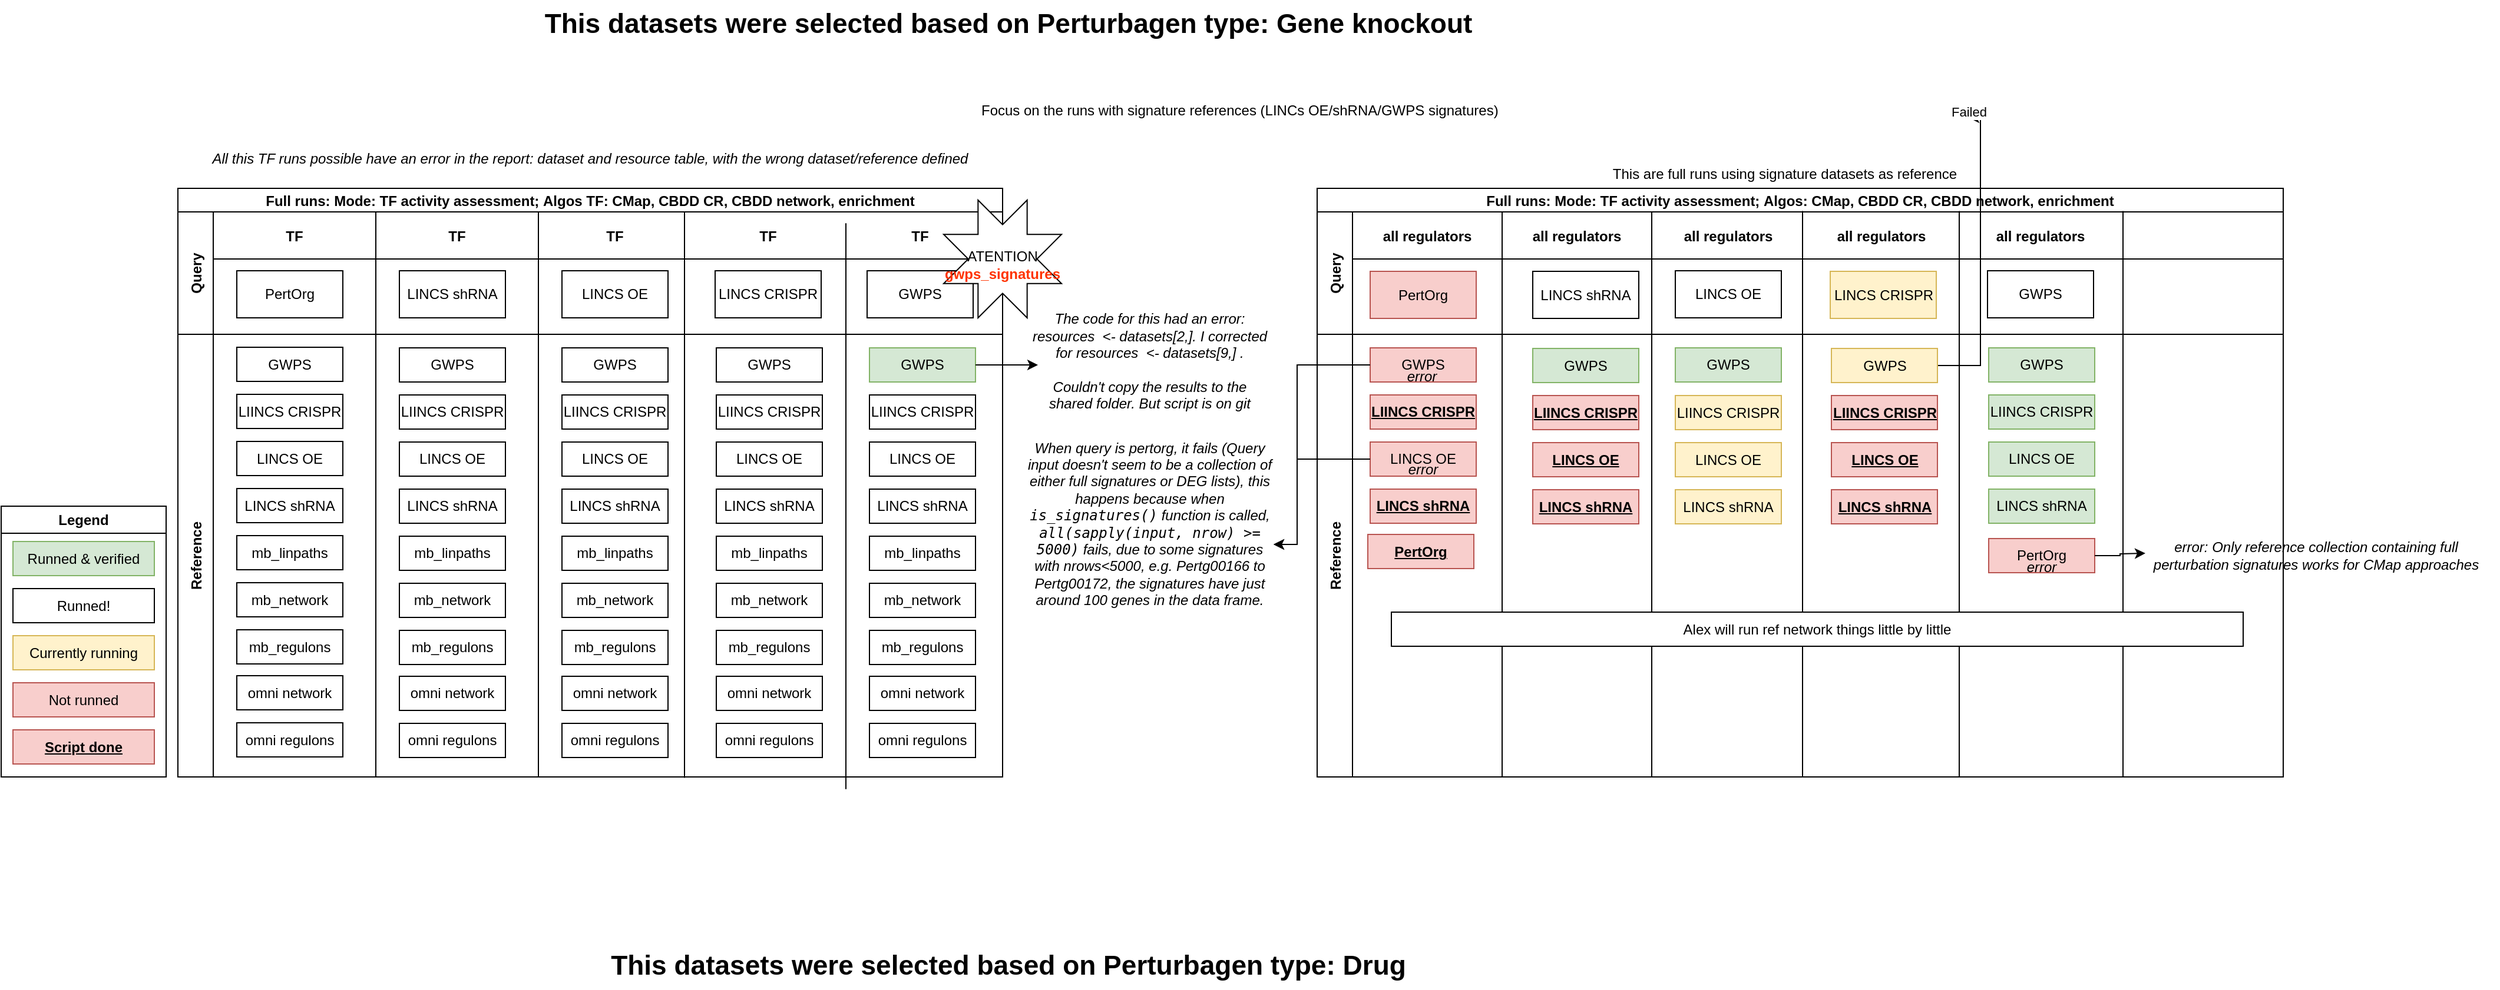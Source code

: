 <mxfile version="25.0.3">
  <diagram id="kgpKYQtTHZ0yAKxKKP6v" name="Page-1">
    <mxGraphModel dx="1615" dy="906" grid="1" gridSize="10" guides="1" tooltips="1" connect="1" arrows="1" fold="1" page="1" pageScale="1" pageWidth="850" pageHeight="1100" math="0" shadow="0">
      <root>
        <mxCell id="0" />
        <mxCell id="1" parent="0" />
        <mxCell id="3nuBFxr9cyL0pnOWT2aG-1" value="Full runs: Mode: TF activity assessment; Algos TF: CMap, CBDD CR, CBDD network, enrichment" style="shape=table;childLayout=tableLayout;startSize=20;collapsible=0;recursiveResize=0;expand=0;fillColor=none;fontStyle=1" parent="1" vertex="1">
          <mxGeometry x="180" y="360" width="700" height="500" as="geometry" />
        </mxCell>
        <mxCell id="3nuBFxr9cyL0pnOWT2aG-3" value="Query" style="shape=tableRow;horizontal=0;swimlaneHead=0;swimlaneBody=0;top=0;left=0;bottom=0;right=0;fillColor=none;points=[[0,0.5],[1,0.5]];portConstraint=eastwest;startSize=30;collapsible=0;recursiveResize=0;expand=0;fontStyle=1;" parent="3nuBFxr9cyL0pnOWT2aG-1" vertex="1">
          <mxGeometry y="20" width="700" height="104" as="geometry" />
        </mxCell>
        <mxCell id="3nuBFxr9cyL0pnOWT2aG-4" value="TF" style="swimlane;swimlaneHead=0;swimlaneBody=0;connectable=0;fillColor=none;startSize=40;collapsible=0;recursiveResize=0;expand=0;fontStyle=1;" parent="3nuBFxr9cyL0pnOWT2aG-3" vertex="1">
          <mxGeometry x="30" width="138" height="104" as="geometry">
            <mxRectangle width="138" height="104" as="alternateBounds" />
          </mxGeometry>
        </mxCell>
        <mxCell id="3nuBFxr9cyL0pnOWT2aG-7" value="PertOrg" style="rounded=0;whiteSpace=wrap;html=1;" parent="3nuBFxr9cyL0pnOWT2aG-4" vertex="1">
          <mxGeometry x="20" y="50" width="90" height="40" as="geometry" />
        </mxCell>
        <mxCell id="3nuBFxr9cyL0pnOWT2aG-8" value="TF" style="swimlane;swimlaneHead=0;swimlaneBody=0;connectable=0;fillColor=none;startSize=40;collapsible=0;recursiveResize=0;expand=0;fontStyle=1;" parent="3nuBFxr9cyL0pnOWT2aG-3" vertex="1">
          <mxGeometry x="168" width="138" height="104" as="geometry">
            <mxRectangle width="138" height="104" as="alternateBounds" />
          </mxGeometry>
        </mxCell>
        <mxCell id="GCNe0r2AlvjnZA9oPG5_-9" value="LINCS shRNA" style="rounded=0;whiteSpace=wrap;html=1;" parent="3nuBFxr9cyL0pnOWT2aG-8" vertex="1">
          <mxGeometry x="20" y="50" width="90" height="40" as="geometry" />
        </mxCell>
        <mxCell id="3nuBFxr9cyL0pnOWT2aG-11" value="" style="swimlane;swimlaneHead=0;swimlaneBody=0;connectable=0;fillColor=none;startSize=40;collapsible=0;recursiveResize=0;expand=0;fontStyle=1;" parent="3nuBFxr9cyL0pnOWT2aG-3" vertex="1">
          <mxGeometry x="306" width="394" height="104" as="geometry">
            <mxRectangle width="394" height="104" as="alternateBounds" />
          </mxGeometry>
        </mxCell>
        <mxCell id="GCNe0r2AlvjnZA9oPG5_-19" value="TF" style="swimlane;swimlaneHead=0;swimlaneBody=0;connectable=0;fillColor=none;startSize=40;collapsible=0;recursiveResize=0;expand=0;fontStyle=1;" parent="3nuBFxr9cyL0pnOWT2aG-11" vertex="1">
          <mxGeometry width="130" height="104" as="geometry">
            <mxRectangle width="130" height="104" as="alternateBounds" />
          </mxGeometry>
        </mxCell>
        <mxCell id="GCNe0r2AlvjnZA9oPG5_-20" value="LINCS OE" style="rounded=0;whiteSpace=wrap;html=1;" parent="GCNe0r2AlvjnZA9oPG5_-19" vertex="1">
          <mxGeometry x="20" y="50" width="90" height="40" as="geometry" />
        </mxCell>
        <mxCell id="GCNe0r2AlvjnZA9oPG5_-41" value="TF" style="swimlane;swimlaneHead=0;swimlaneBody=0;connectable=0;fillColor=none;startSize=40;collapsible=0;recursiveResize=0;expand=0;fontStyle=1;" parent="3nuBFxr9cyL0pnOWT2aG-11" vertex="1">
          <mxGeometry x="130" width="130" height="104" as="geometry">
            <mxRectangle width="130" height="104" as="alternateBounds" />
          </mxGeometry>
        </mxCell>
        <mxCell id="GCNe0r2AlvjnZA9oPG5_-42" value="LINCS CRISPR" style="rounded=0;whiteSpace=wrap;html=1;" parent="GCNe0r2AlvjnZA9oPG5_-41" vertex="1">
          <mxGeometry x="20" y="50" width="90" height="40" as="geometry" />
        </mxCell>
        <mxCell id="GCNe0r2AlvjnZA9oPG5_-43" value="TF" style="swimlane;swimlaneHead=0;swimlaneBody=0;connectable=0;fillColor=none;startSize=40;collapsible=0;recursiveResize=0;expand=0;fontStyle=1;" parent="3nuBFxr9cyL0pnOWT2aG-11" vertex="1">
          <mxGeometry x="259" width="130" height="104" as="geometry">
            <mxRectangle width="130" height="104" as="alternateBounds" />
          </mxGeometry>
        </mxCell>
        <mxCell id="GCNe0r2AlvjnZA9oPG5_-44" value="GWPS" style="rounded=0;whiteSpace=wrap;html=1;" parent="GCNe0r2AlvjnZA9oPG5_-43" vertex="1">
          <mxGeometry x="20" y="50" width="90" height="40" as="geometry" />
        </mxCell>
        <mxCell id="GCNe0r2AlvjnZA9oPG5_-267" value="" style="group" parent="GCNe0r2AlvjnZA9oPG5_-43" vertex="1" connectable="0">
          <mxGeometry x="85" y="-10" width="150" height="130" as="geometry" />
        </mxCell>
        <mxCell id="GCNe0r2AlvjnZA9oPG5_-233" value="" style="verticalLabelPosition=bottom;verticalAlign=top;html=1;shape=mxgraph.basic.8_point_star" parent="GCNe0r2AlvjnZA9oPG5_-267" vertex="1">
          <mxGeometry width="100" height="100" as="geometry" />
        </mxCell>
        <mxCell id="GCNe0r2AlvjnZA9oPG5_-236" value="ATENTION&lt;div&gt;&lt;b style=&quot;text-wrap-mode: nowrap;&quot;&gt;&lt;font color=&quot;#ff3300&quot;&gt;gwps_signatures&lt;/font&gt;&lt;/b&gt;&lt;/div&gt;" style="text;html=1;align=center;verticalAlign=middle;whiteSpace=wrap;rounded=0;" parent="GCNe0r2AlvjnZA9oPG5_-267" vertex="1">
          <mxGeometry x="20" y="40" width="60" height="30" as="geometry" />
        </mxCell>
        <mxCell id="3nuBFxr9cyL0pnOWT2aG-15" value="Reference" style="shape=tableRow;horizontal=0;swimlaneHead=0;swimlaneBody=0;top=0;left=0;bottom=0;right=0;fillColor=none;points=[[0,0.5],[1,0.5]];portConstraint=eastwest;startSize=30;collapsible=0;recursiveResize=0;expand=0;fontStyle=1;" parent="3nuBFxr9cyL0pnOWT2aG-1" vertex="1">
          <mxGeometry y="124" width="700" height="376" as="geometry" />
        </mxCell>
        <mxCell id="3nuBFxr9cyL0pnOWT2aG-16" value="" style="swimlane;swimlaneHead=0;swimlaneBody=0;connectable=0;fillColor=none;startSize=0;collapsible=0;recursiveResize=0;expand=0;fontStyle=1;" parent="3nuBFxr9cyL0pnOWT2aG-15" vertex="1">
          <mxGeometry x="30" width="138" height="376" as="geometry">
            <mxRectangle width="138" height="376" as="alternateBounds" />
          </mxGeometry>
        </mxCell>
        <mxCell id="3nuBFxr9cyL0pnOWT2aG-17" value="GWPS" style="rounded=0;whiteSpace=wrap;html=1;" parent="3nuBFxr9cyL0pnOWT2aG-16" vertex="1">
          <mxGeometry x="20" y="11" width="90" height="29" as="geometry" />
        </mxCell>
        <mxCell id="GCNe0r2AlvjnZA9oPG5_-1" value="LIINCS CRISPR" style="rounded=0;whiteSpace=wrap;html=1;" parent="3nuBFxr9cyL0pnOWT2aG-16" vertex="1">
          <mxGeometry x="20" y="51" width="90" height="29" as="geometry" />
        </mxCell>
        <mxCell id="GCNe0r2AlvjnZA9oPG5_-2" value="LINCS OE" style="rounded=0;whiteSpace=wrap;html=1;" parent="3nuBFxr9cyL0pnOWT2aG-16" vertex="1">
          <mxGeometry x="20" y="91" width="90" height="29" as="geometry" />
        </mxCell>
        <mxCell id="GCNe0r2AlvjnZA9oPG5_-3" value="LINCS shRNA" style="rounded=0;whiteSpace=wrap;html=1;" parent="3nuBFxr9cyL0pnOWT2aG-16" vertex="1">
          <mxGeometry x="20" y="131" width="90" height="29" as="geometry" />
        </mxCell>
        <mxCell id="GCNe0r2AlvjnZA9oPG5_-4" value="mb_linpaths" style="rounded=0;whiteSpace=wrap;html=1;" parent="3nuBFxr9cyL0pnOWT2aG-16" vertex="1">
          <mxGeometry x="20" y="171" width="90" height="29" as="geometry" />
        </mxCell>
        <mxCell id="GCNe0r2AlvjnZA9oPG5_-5" value="mb_network" style="rounded=0;whiteSpace=wrap;html=1;" parent="3nuBFxr9cyL0pnOWT2aG-16" vertex="1">
          <mxGeometry x="20" y="211" width="90" height="29" as="geometry" />
        </mxCell>
        <mxCell id="GCNe0r2AlvjnZA9oPG5_-6" value="mb_regulons" style="rounded=0;whiteSpace=wrap;html=1;" parent="3nuBFxr9cyL0pnOWT2aG-16" vertex="1">
          <mxGeometry x="20" y="251" width="90" height="29" as="geometry" />
        </mxCell>
        <mxCell id="GCNe0r2AlvjnZA9oPG5_-7" value="omni network" style="rounded=0;whiteSpace=wrap;html=1;" parent="3nuBFxr9cyL0pnOWT2aG-16" vertex="1">
          <mxGeometry x="20" y="290" width="90" height="29" as="geometry" />
        </mxCell>
        <mxCell id="GCNe0r2AlvjnZA9oPG5_-8" value="omni regulons" style="rounded=0;whiteSpace=wrap;html=1;" parent="3nuBFxr9cyL0pnOWT2aG-16" vertex="1">
          <mxGeometry x="20" y="330" width="90" height="29" as="geometry" />
        </mxCell>
        <mxCell id="3nuBFxr9cyL0pnOWT2aG-18" value="" style="swimlane;swimlaneHead=0;swimlaneBody=0;connectable=0;fillColor=none;startSize=0;collapsible=0;recursiveResize=0;expand=0;fontStyle=1;" parent="3nuBFxr9cyL0pnOWT2aG-15" vertex="1">
          <mxGeometry x="168" width="138" height="376" as="geometry">
            <mxRectangle width="138" height="376" as="alternateBounds" />
          </mxGeometry>
        </mxCell>
        <mxCell id="GCNe0r2AlvjnZA9oPG5_-10" value="GWPS" style="rounded=0;whiteSpace=wrap;html=1;" parent="3nuBFxr9cyL0pnOWT2aG-18" vertex="1">
          <mxGeometry x="20" y="11.5" width="90" height="29" as="geometry" />
        </mxCell>
        <mxCell id="GCNe0r2AlvjnZA9oPG5_-11" value="LIINCS CRISPR" style="rounded=0;whiteSpace=wrap;html=1;" parent="3nuBFxr9cyL0pnOWT2aG-18" vertex="1">
          <mxGeometry x="20" y="51.5" width="90" height="29" as="geometry" />
        </mxCell>
        <mxCell id="GCNe0r2AlvjnZA9oPG5_-12" value="LINCS OE" style="rounded=0;whiteSpace=wrap;html=1;" parent="3nuBFxr9cyL0pnOWT2aG-18" vertex="1">
          <mxGeometry x="20" y="91.5" width="90" height="29" as="geometry" />
        </mxCell>
        <mxCell id="GCNe0r2AlvjnZA9oPG5_-13" value="LINCS shRNA" style="rounded=0;whiteSpace=wrap;html=1;" parent="3nuBFxr9cyL0pnOWT2aG-18" vertex="1">
          <mxGeometry x="20" y="131.5" width="90" height="29" as="geometry" />
        </mxCell>
        <mxCell id="GCNe0r2AlvjnZA9oPG5_-14" value="mb_linpaths" style="rounded=0;whiteSpace=wrap;html=1;" parent="3nuBFxr9cyL0pnOWT2aG-18" vertex="1">
          <mxGeometry x="20" y="171.5" width="90" height="29" as="geometry" />
        </mxCell>
        <mxCell id="GCNe0r2AlvjnZA9oPG5_-15" value="mb_network" style="rounded=0;whiteSpace=wrap;html=1;" parent="3nuBFxr9cyL0pnOWT2aG-18" vertex="1">
          <mxGeometry x="20" y="211.5" width="90" height="29" as="geometry" />
        </mxCell>
        <mxCell id="GCNe0r2AlvjnZA9oPG5_-16" value="mb_regulons" style="rounded=0;whiteSpace=wrap;html=1;" parent="3nuBFxr9cyL0pnOWT2aG-18" vertex="1">
          <mxGeometry x="20" y="251.5" width="90" height="29" as="geometry" />
        </mxCell>
        <mxCell id="GCNe0r2AlvjnZA9oPG5_-17" value="omni network" style="rounded=0;whiteSpace=wrap;html=1;" parent="3nuBFxr9cyL0pnOWT2aG-18" vertex="1">
          <mxGeometry x="20" y="290.5" width="90" height="29" as="geometry" />
        </mxCell>
        <mxCell id="GCNe0r2AlvjnZA9oPG5_-18" value="omni regulons" style="rounded=0;whiteSpace=wrap;html=1;" parent="3nuBFxr9cyL0pnOWT2aG-18" vertex="1">
          <mxGeometry x="20" y="330.5" width="90" height="29" as="geometry" />
        </mxCell>
        <mxCell id="3nuBFxr9cyL0pnOWT2aG-23" value="" style="swimlane;swimlaneHead=0;swimlaneBody=0;connectable=0;fillColor=none;startSize=0;collapsible=0;recursiveResize=0;expand=0;fontStyle=1;" parent="3nuBFxr9cyL0pnOWT2aG-15" vertex="1">
          <mxGeometry x="306" width="394" height="376" as="geometry">
            <mxRectangle width="394" height="376" as="alternateBounds" />
          </mxGeometry>
        </mxCell>
        <mxCell id="GCNe0r2AlvjnZA9oPG5_-21" value="" style="swimlane;swimlaneHead=0;swimlaneBody=0;connectable=0;fillColor=none;startSize=0;collapsible=0;recursiveResize=0;expand=0;fontStyle=1;" parent="3nuBFxr9cyL0pnOWT2aG-23" vertex="1">
          <mxGeometry width="130" height="376" as="geometry">
            <mxRectangle width="130" height="376" as="alternateBounds" />
          </mxGeometry>
        </mxCell>
        <mxCell id="GCNe0r2AlvjnZA9oPG5_-22" value="GWPS" style="rounded=0;whiteSpace=wrap;html=1;" parent="GCNe0r2AlvjnZA9oPG5_-21" vertex="1">
          <mxGeometry x="20" y="11.5" width="90" height="29" as="geometry" />
        </mxCell>
        <mxCell id="GCNe0r2AlvjnZA9oPG5_-23" value="LIINCS CRISPR" style="rounded=0;whiteSpace=wrap;html=1;" parent="GCNe0r2AlvjnZA9oPG5_-21" vertex="1">
          <mxGeometry x="20" y="51.5" width="90" height="29" as="geometry" />
        </mxCell>
        <mxCell id="GCNe0r2AlvjnZA9oPG5_-24" value="LINCS OE" style="rounded=0;whiteSpace=wrap;html=1;" parent="GCNe0r2AlvjnZA9oPG5_-21" vertex="1">
          <mxGeometry x="20" y="91.5" width="90" height="29" as="geometry" />
        </mxCell>
        <mxCell id="GCNe0r2AlvjnZA9oPG5_-25" value="LINCS shRNA" style="rounded=0;whiteSpace=wrap;html=1;" parent="GCNe0r2AlvjnZA9oPG5_-21" vertex="1">
          <mxGeometry x="20" y="131.5" width="90" height="29" as="geometry" />
        </mxCell>
        <mxCell id="GCNe0r2AlvjnZA9oPG5_-26" value="mb_linpaths" style="rounded=0;whiteSpace=wrap;html=1;" parent="GCNe0r2AlvjnZA9oPG5_-21" vertex="1">
          <mxGeometry x="20" y="171.5" width="90" height="29" as="geometry" />
        </mxCell>
        <mxCell id="GCNe0r2AlvjnZA9oPG5_-27" value="mb_network" style="rounded=0;whiteSpace=wrap;html=1;" parent="GCNe0r2AlvjnZA9oPG5_-21" vertex="1">
          <mxGeometry x="20" y="211.5" width="90" height="29" as="geometry" />
        </mxCell>
        <mxCell id="GCNe0r2AlvjnZA9oPG5_-28" value="mb_regulons" style="rounded=0;whiteSpace=wrap;html=1;" parent="GCNe0r2AlvjnZA9oPG5_-21" vertex="1">
          <mxGeometry x="20" y="251.5" width="90" height="29" as="geometry" />
        </mxCell>
        <mxCell id="GCNe0r2AlvjnZA9oPG5_-29" value="omni network" style="rounded=0;whiteSpace=wrap;html=1;" parent="GCNe0r2AlvjnZA9oPG5_-21" vertex="1">
          <mxGeometry x="20" y="290.5" width="90" height="29" as="geometry" />
        </mxCell>
        <mxCell id="GCNe0r2AlvjnZA9oPG5_-30" value="omni regulons" style="rounded=0;whiteSpace=wrap;html=1;" parent="GCNe0r2AlvjnZA9oPG5_-21" vertex="1">
          <mxGeometry x="20" y="330.5" width="90" height="29" as="geometry" />
        </mxCell>
        <mxCell id="GCNe0r2AlvjnZA9oPG5_-31" value="" style="swimlane;swimlaneHead=0;swimlaneBody=0;connectable=0;fillColor=none;startSize=0;collapsible=0;recursiveResize=0;expand=0;fontStyle=1;" parent="3nuBFxr9cyL0pnOWT2aG-23" vertex="1">
          <mxGeometry x="131" width="130" height="376" as="geometry">
            <mxRectangle width="130" height="376" as="alternateBounds" />
          </mxGeometry>
        </mxCell>
        <mxCell id="GCNe0r2AlvjnZA9oPG5_-32" value="GWPS" style="rounded=0;whiteSpace=wrap;html=1;" parent="GCNe0r2AlvjnZA9oPG5_-31" vertex="1">
          <mxGeometry x="20" y="11.5" width="90" height="29" as="geometry" />
        </mxCell>
        <mxCell id="GCNe0r2AlvjnZA9oPG5_-33" value="LIINCS CRISPR" style="rounded=0;whiteSpace=wrap;html=1;" parent="GCNe0r2AlvjnZA9oPG5_-31" vertex="1">
          <mxGeometry x="20" y="51.5" width="90" height="29" as="geometry" />
        </mxCell>
        <mxCell id="GCNe0r2AlvjnZA9oPG5_-34" value="LINCS OE" style="rounded=0;whiteSpace=wrap;html=1;" parent="GCNe0r2AlvjnZA9oPG5_-31" vertex="1">
          <mxGeometry x="20" y="91.5" width="90" height="29" as="geometry" />
        </mxCell>
        <mxCell id="GCNe0r2AlvjnZA9oPG5_-35" value="LINCS shRNA" style="rounded=0;whiteSpace=wrap;html=1;" parent="GCNe0r2AlvjnZA9oPG5_-31" vertex="1">
          <mxGeometry x="20" y="131.5" width="90" height="29" as="geometry" />
        </mxCell>
        <mxCell id="GCNe0r2AlvjnZA9oPG5_-36" value="mb_linpaths" style="rounded=0;whiteSpace=wrap;html=1;" parent="GCNe0r2AlvjnZA9oPG5_-31" vertex="1">
          <mxGeometry x="20" y="171.5" width="90" height="29" as="geometry" />
        </mxCell>
        <mxCell id="GCNe0r2AlvjnZA9oPG5_-37" value="mb_network" style="rounded=0;whiteSpace=wrap;html=1;" parent="GCNe0r2AlvjnZA9oPG5_-31" vertex="1">
          <mxGeometry x="20" y="211.5" width="90" height="29" as="geometry" />
        </mxCell>
        <mxCell id="GCNe0r2AlvjnZA9oPG5_-38" value="mb_regulons" style="rounded=0;whiteSpace=wrap;html=1;" parent="GCNe0r2AlvjnZA9oPG5_-31" vertex="1">
          <mxGeometry x="20" y="251.5" width="90" height="29" as="geometry" />
        </mxCell>
        <mxCell id="GCNe0r2AlvjnZA9oPG5_-39" value="omni network" style="rounded=0;whiteSpace=wrap;html=1;" parent="GCNe0r2AlvjnZA9oPG5_-31" vertex="1">
          <mxGeometry x="20" y="290.5" width="90" height="29" as="geometry" />
        </mxCell>
        <mxCell id="GCNe0r2AlvjnZA9oPG5_-40" value="omni regulons" style="rounded=0;whiteSpace=wrap;html=1;" parent="GCNe0r2AlvjnZA9oPG5_-31" vertex="1">
          <mxGeometry x="20" y="330.5" width="90" height="29" as="geometry" />
        </mxCell>
        <mxCell id="GCNe0r2AlvjnZA9oPG5_-45" value="" style="swimlane;swimlaneHead=0;swimlaneBody=0;connectable=0;fillColor=none;startSize=0;collapsible=0;recursiveResize=0;expand=0;fontStyle=1;" parent="3nuBFxr9cyL0pnOWT2aG-23" vertex="1">
          <mxGeometry x="261" width="130" height="376" as="geometry">
            <mxRectangle width="130" height="376" as="alternateBounds" />
          </mxGeometry>
        </mxCell>
        <mxCell id="GCNe0r2AlvjnZA9oPG5_-46" value="GWPS" style="rounded=0;whiteSpace=wrap;html=1;fillColor=#d5e8d4;strokeColor=#82b366;" parent="GCNe0r2AlvjnZA9oPG5_-45" vertex="1">
          <mxGeometry x="20" y="11.5" width="90" height="29" as="geometry" />
        </mxCell>
        <mxCell id="GCNe0r2AlvjnZA9oPG5_-47" value="LIINCS CRISPR" style="rounded=0;whiteSpace=wrap;html=1;" parent="GCNe0r2AlvjnZA9oPG5_-45" vertex="1">
          <mxGeometry x="20" y="51.5" width="90" height="29" as="geometry" />
        </mxCell>
        <mxCell id="GCNe0r2AlvjnZA9oPG5_-48" value="LINCS OE" style="rounded=0;whiteSpace=wrap;html=1;" parent="GCNe0r2AlvjnZA9oPG5_-45" vertex="1">
          <mxGeometry x="20" y="91.5" width="90" height="29" as="geometry" />
        </mxCell>
        <mxCell id="GCNe0r2AlvjnZA9oPG5_-49" value="LINCS shRNA" style="rounded=0;whiteSpace=wrap;html=1;" parent="GCNe0r2AlvjnZA9oPG5_-45" vertex="1">
          <mxGeometry x="20" y="131.5" width="90" height="29" as="geometry" />
        </mxCell>
        <mxCell id="GCNe0r2AlvjnZA9oPG5_-50" value="mb_linpaths" style="rounded=0;whiteSpace=wrap;html=1;" parent="GCNe0r2AlvjnZA9oPG5_-45" vertex="1">
          <mxGeometry x="20" y="171.5" width="90" height="29" as="geometry" />
        </mxCell>
        <mxCell id="GCNe0r2AlvjnZA9oPG5_-51" value="mb_network" style="rounded=0;whiteSpace=wrap;html=1;" parent="GCNe0r2AlvjnZA9oPG5_-45" vertex="1">
          <mxGeometry x="20" y="211.5" width="90" height="29" as="geometry" />
        </mxCell>
        <mxCell id="GCNe0r2AlvjnZA9oPG5_-52" value="mb_regulons" style="rounded=0;whiteSpace=wrap;html=1;" parent="GCNe0r2AlvjnZA9oPG5_-45" vertex="1">
          <mxGeometry x="20" y="251.5" width="90" height="29" as="geometry" />
        </mxCell>
        <mxCell id="GCNe0r2AlvjnZA9oPG5_-53" value="omni network" style="rounded=0;whiteSpace=wrap;html=1;" parent="GCNe0r2AlvjnZA9oPG5_-45" vertex="1">
          <mxGeometry x="20" y="290.5" width="90" height="29" as="geometry" />
        </mxCell>
        <mxCell id="GCNe0r2AlvjnZA9oPG5_-54" value="omni regulons" style="rounded=0;whiteSpace=wrap;html=1;" parent="GCNe0r2AlvjnZA9oPG5_-45" vertex="1">
          <mxGeometry x="20" y="330.5" width="90" height="29" as="geometry" />
        </mxCell>
        <mxCell id="GCNe0r2AlvjnZA9oPG5_-56" value="" style="endArrow=none;html=1;rounded=0;" parent="GCNe0r2AlvjnZA9oPG5_-45" edge="1">
          <mxGeometry width="50" height="50" relative="1" as="geometry">
            <mxPoint y="386.351" as="sourcePoint" />
            <mxPoint y="-94.36" as="targetPoint" />
          </mxGeometry>
        </mxCell>
        <mxCell id="GCNe0r2AlvjnZA9oPG5_-55" value="" style="endArrow=none;html=1;rounded=0;" parent="1" edge="1">
          <mxGeometry width="50" height="50" relative="1" as="geometry">
            <mxPoint x="610" y="860.711" as="sourcePoint" />
            <mxPoint x="610" y="380" as="targetPoint" />
          </mxGeometry>
        </mxCell>
        <mxCell id="GCNe0r2AlvjnZA9oPG5_-57" value="Full runs: Mode: TF activity assessment; Algos: CMap, CBDD CR, CBDD network, enrichment" style="shape=table;childLayout=tableLayout;startSize=20;collapsible=0;recursiveResize=0;expand=0;fillColor=none;fontStyle=1" parent="1" vertex="1">
          <mxGeometry x="1147" y="360" width="820" height="500" as="geometry" />
        </mxCell>
        <mxCell id="GCNe0r2AlvjnZA9oPG5_-58" value="Query" style="shape=tableRow;horizontal=0;swimlaneHead=0;swimlaneBody=0;top=0;left=0;bottom=0;right=0;fillColor=none;points=[[0,0.5],[1,0.5]];portConstraint=eastwest;startSize=30;collapsible=0;recursiveResize=0;expand=0;fontStyle=1;" parent="GCNe0r2AlvjnZA9oPG5_-57" vertex="1">
          <mxGeometry y="20" width="820" height="104" as="geometry" />
        </mxCell>
        <mxCell id="GCNe0r2AlvjnZA9oPG5_-59" value="all regulators" style="swimlane;swimlaneHead=0;swimlaneBody=0;connectable=0;fillColor=none;startSize=40;collapsible=0;recursiveResize=0;expand=0;fontStyle=1;" parent="GCNe0r2AlvjnZA9oPG5_-58" vertex="1">
          <mxGeometry x="30" width="127" height="104" as="geometry">
            <mxRectangle width="127" height="104" as="alternateBounds" />
          </mxGeometry>
        </mxCell>
        <mxCell id="GCNe0r2AlvjnZA9oPG5_-61" value="all regulators" style="swimlane;swimlaneHead=0;swimlaneBody=0;connectable=0;fillColor=none;startSize=40;collapsible=0;recursiveResize=0;expand=0;fontStyle=1;" parent="GCNe0r2AlvjnZA9oPG5_-58" vertex="1">
          <mxGeometry x="157" width="127" height="104" as="geometry">
            <mxRectangle width="127" height="104" as="alternateBounds" />
          </mxGeometry>
        </mxCell>
        <mxCell id="GCNe0r2AlvjnZA9oPG5_-63" value="" style="swimlane;swimlaneHead=0;swimlaneBody=0;connectable=0;fillColor=none;startSize=40;collapsible=0;recursiveResize=0;expand=0;fontStyle=1;" parent="GCNe0r2AlvjnZA9oPG5_-58" vertex="1">
          <mxGeometry x="284" width="536" height="104" as="geometry">
            <mxRectangle width="536" height="104" as="alternateBounds" />
          </mxGeometry>
        </mxCell>
        <mxCell id="GCNe0r2AlvjnZA9oPG5_-232" value="all regulators" style="swimlane;swimlaneHead=0;swimlaneBody=0;connectable=0;fillColor=none;startSize=40;collapsible=0;recursiveResize=0;expand=0;fontStyle=1;" parent="GCNe0r2AlvjnZA9oPG5_-63" vertex="1">
          <mxGeometry width="130" height="104" as="geometry">
            <mxRectangle width="138" height="104" as="alternateBounds" />
          </mxGeometry>
        </mxCell>
        <mxCell id="GCNe0r2AlvjnZA9oPG5_-189" value="LINCS OE" style="rounded=0;whiteSpace=wrap;html=1;" parent="GCNe0r2AlvjnZA9oPG5_-232" vertex="1">
          <mxGeometry x="20" y="50" width="90" height="40" as="geometry" />
        </mxCell>
        <mxCell id="GCNe0r2AlvjnZA9oPG5_-241" value="all regulators" style="swimlane;swimlaneHead=0;swimlaneBody=0;connectable=0;fillColor=none;startSize=40;collapsible=0;recursiveResize=0;expand=0;fontStyle=1;" parent="GCNe0r2AlvjnZA9oPG5_-63" vertex="1">
          <mxGeometry x="130" width="130" height="104" as="geometry">
            <mxRectangle width="130" height="104" as="alternateBounds" />
          </mxGeometry>
        </mxCell>
        <mxCell id="GCNe0r2AlvjnZA9oPG5_-71" value="Reference" style="shape=tableRow;horizontal=0;swimlaneHead=0;swimlaneBody=0;top=0;left=0;bottom=0;right=0;fillColor=none;points=[[0,0.5],[1,0.5]];portConstraint=eastwest;startSize=30;collapsible=0;recursiveResize=0;expand=0;fontStyle=1;" parent="GCNe0r2AlvjnZA9oPG5_-57" vertex="1">
          <mxGeometry y="124" width="820" height="376" as="geometry" />
        </mxCell>
        <mxCell id="GCNe0r2AlvjnZA9oPG5_-72" value="" style="swimlane;swimlaneHead=0;swimlaneBody=0;connectable=0;fillColor=none;startSize=0;collapsible=0;recursiveResize=0;expand=0;fontStyle=1;" parent="GCNe0r2AlvjnZA9oPG5_-71" vertex="1">
          <mxGeometry x="30" width="127" height="376" as="geometry">
            <mxRectangle width="127" height="376" as="alternateBounds" />
          </mxGeometry>
        </mxCell>
        <mxCell id="GCNe0r2AlvjnZA9oPG5_-235" value="PertOrg" style="rounded=0;whiteSpace=wrap;html=1;fillColor=#f8cecc;strokeColor=#b85450;fontStyle=5" parent="GCNe0r2AlvjnZA9oPG5_-72" vertex="1">
          <mxGeometry x="13" y="170" width="90" height="29" as="geometry" />
        </mxCell>
        <mxCell id="GCNe0r2AlvjnZA9oPG5_-82" value="" style="swimlane;swimlaneHead=0;swimlaneBody=0;connectable=0;fillColor=none;startSize=0;collapsible=0;recursiveResize=0;expand=0;fontStyle=1;" parent="GCNe0r2AlvjnZA9oPG5_-71" vertex="1">
          <mxGeometry x="157" width="127" height="376" as="geometry">
            <mxRectangle width="127" height="376" as="alternateBounds" />
          </mxGeometry>
        </mxCell>
        <mxCell id="GCNe0r2AlvjnZA9oPG5_-201" value="PertOrg" style="rounded=0;whiteSpace=wrap;html=1;fillColor=#f8cecc;strokeColor=#b85450;" parent="GCNe0r2AlvjnZA9oPG5_-82" vertex="1">
          <mxGeometry x="-112" y="-53.5" width="90" height="40" as="geometry" />
        </mxCell>
        <mxCell id="GCNe0r2AlvjnZA9oPG5_-202" value="LINCS shRNA" style="rounded=0;whiteSpace=wrap;html=1;" parent="GCNe0r2AlvjnZA9oPG5_-82" vertex="1">
          <mxGeometry x="26" y="-53.5" width="90" height="40" as="geometry" />
        </mxCell>
        <mxCell id="GCNe0r2AlvjnZA9oPG5_-203" value="GWPS" style="rounded=0;whiteSpace=wrap;html=1;fillColor=#f8cecc;strokeColor=#b85450;" parent="GCNe0r2AlvjnZA9oPG5_-82" vertex="1">
          <mxGeometry x="-112" y="11.5" width="90" height="29" as="geometry" />
        </mxCell>
        <mxCell id="GCNe0r2AlvjnZA9oPG5_-204" value="LIINCS CRISPR" style="rounded=0;whiteSpace=wrap;html=1;fillColor=#f8cecc;strokeColor=#b85450;fontStyle=5" parent="GCNe0r2AlvjnZA9oPG5_-82" vertex="1">
          <mxGeometry x="-112" y="51.5" width="90" height="29" as="geometry" />
        </mxCell>
        <mxCell id="GCNe0r2AlvjnZA9oPG5_-205" value="LINCS OE" style="rounded=0;whiteSpace=wrap;html=1;fillColor=#f8cecc;strokeColor=#b85450;" parent="GCNe0r2AlvjnZA9oPG5_-82" vertex="1">
          <mxGeometry x="-112" y="91.5" width="90" height="29" as="geometry" />
        </mxCell>
        <mxCell id="GCNe0r2AlvjnZA9oPG5_-206" value="LINCS shRNA" style="rounded=0;whiteSpace=wrap;html=1;fillColor=#f8cecc;strokeColor=#b85450;fontStyle=5" parent="GCNe0r2AlvjnZA9oPG5_-82" vertex="1">
          <mxGeometry x="-112" y="131.5" width="90" height="29" as="geometry" />
        </mxCell>
        <mxCell id="GCNe0r2AlvjnZA9oPG5_-207" value="GWPS" style="rounded=0;whiteSpace=wrap;html=1;fillColor=#d5e8d4;strokeColor=#82b366;fontStyle=0" parent="GCNe0r2AlvjnZA9oPG5_-82" vertex="1">
          <mxGeometry x="26" y="12" width="90" height="29" as="geometry" />
        </mxCell>
        <mxCell id="GCNe0r2AlvjnZA9oPG5_-208" value="LIINCS CRISPR" style="rounded=0;whiteSpace=wrap;html=1;fillColor=#f8cecc;strokeColor=#b85450;fontStyle=5" parent="GCNe0r2AlvjnZA9oPG5_-82" vertex="1">
          <mxGeometry x="26" y="52" width="90" height="29" as="geometry" />
        </mxCell>
        <mxCell id="GCNe0r2AlvjnZA9oPG5_-209" value="LINCS OE" style="rounded=0;whiteSpace=wrap;html=1;fillColor=#f8cecc;strokeColor=#b85450;fontStyle=5" parent="GCNe0r2AlvjnZA9oPG5_-82" vertex="1">
          <mxGeometry x="26" y="92" width="90" height="29" as="geometry" />
        </mxCell>
        <mxCell id="GCNe0r2AlvjnZA9oPG5_-210" value="LINCS shRNA" style="rounded=0;whiteSpace=wrap;html=1;fillColor=#f8cecc;strokeColor=#b85450;fontStyle=5" parent="GCNe0r2AlvjnZA9oPG5_-82" vertex="1">
          <mxGeometry x="26" y="132" width="90" height="29" as="geometry" />
        </mxCell>
        <mxCell id="GCNe0r2AlvjnZA9oPG5_-211" value="error" style="text;html=1;align=center;verticalAlign=middle;whiteSpace=wrap;rounded=0;fontStyle=2" parent="GCNe0r2AlvjnZA9oPG5_-82" vertex="1">
          <mxGeometry x="-97" y="99.5" width="60" height="30" as="geometry" />
        </mxCell>
        <mxCell id="GCNe0r2AlvjnZA9oPG5_-92" value="" style="swimlane;swimlaneHead=0;swimlaneBody=0;connectable=0;fillColor=none;startSize=0;collapsible=0;recursiveResize=0;expand=0;fontStyle=1;" parent="GCNe0r2AlvjnZA9oPG5_-71" vertex="1">
          <mxGeometry x="284" width="536" height="376" as="geometry">
            <mxRectangle width="536" height="376" as="alternateBounds" />
          </mxGeometry>
        </mxCell>
        <mxCell id="GCNe0r2AlvjnZA9oPG5_-190" value="GWPS" style="rounded=0;whiteSpace=wrap;html=1;fillColor=#d5e8d4;strokeColor=#82b366;" parent="GCNe0r2AlvjnZA9oPG5_-92" vertex="1">
          <mxGeometry x="20" y="11.5" width="90" height="29" as="geometry" />
        </mxCell>
        <mxCell id="GCNe0r2AlvjnZA9oPG5_-191" value="LINCS shRNA" style="rounded=0;whiteSpace=wrap;html=1;fillColor=#fff2cc;strokeColor=#d6b656;fontStyle=0" parent="GCNe0r2AlvjnZA9oPG5_-92" vertex="1">
          <mxGeometry x="20" y="132" width="90" height="29" as="geometry" />
        </mxCell>
        <mxCell id="GCNe0r2AlvjnZA9oPG5_-192" value="LIINCS CRISPR" style="rounded=0;whiteSpace=wrap;html=1;fillColor=#fff2cc;strokeColor=#d6b656;fontStyle=0" parent="GCNe0r2AlvjnZA9oPG5_-92" vertex="1">
          <mxGeometry x="20" y="52" width="90" height="29" as="geometry" />
        </mxCell>
        <mxCell id="GCNe0r2AlvjnZA9oPG5_-193" value="&lt;span&gt;&lt;span&gt;LINCS OE&lt;/span&gt;&lt;/span&gt;" style="rounded=0;whiteSpace=wrap;html=1;fillColor=#fff2cc;strokeColor=#d6b656;fontStyle=0" parent="GCNe0r2AlvjnZA9oPG5_-92" vertex="1">
          <mxGeometry x="20" y="92" width="90" height="29" as="geometry" />
        </mxCell>
        <mxCell id="GCNe0r2AlvjnZA9oPG5_-194" value="LINCS CRISPR" style="rounded=0;whiteSpace=wrap;html=1;fillColor=#fff2cc;strokeColor=#d6b656;" parent="GCNe0r2AlvjnZA9oPG5_-92" vertex="1">
          <mxGeometry x="151.5" y="-53.5" width="90" height="40" as="geometry" />
        </mxCell>
        <mxCell id="qPgkT_Fa0NmzYeb7g9xm-4" style="edgeStyle=orthogonalEdgeStyle;rounded=0;orthogonalLoop=1;jettySize=auto;html=1;" parent="GCNe0r2AlvjnZA9oPG5_-92" source="GCNe0r2AlvjnZA9oPG5_-195" edge="1">
          <mxGeometry relative="1" as="geometry">
            <mxPoint x="269" y="-184" as="targetPoint" />
            <Array as="points">
              <mxPoint x="279" y="27" />
              <mxPoint x="279" y="-184" />
            </Array>
          </mxGeometry>
        </mxCell>
        <mxCell id="qPgkT_Fa0NmzYeb7g9xm-5" value="Failed" style="edgeLabel;html=1;align=center;verticalAlign=middle;resizable=0;points=[];" parent="qPgkT_Fa0NmzYeb7g9xm-4" vertex="1" connectable="0">
          <mxGeometry x="1" y="-8" relative="1" as="geometry">
            <mxPoint y="3" as="offset" />
          </mxGeometry>
        </mxCell>
        <mxCell id="GCNe0r2AlvjnZA9oPG5_-195" value="GWPS" style="rounded=0;whiteSpace=wrap;html=1;fillColor=#fff2cc;strokeColor=#d6b656;fontStyle=0" parent="GCNe0r2AlvjnZA9oPG5_-92" vertex="1">
          <mxGeometry x="152.5" y="12" width="90" height="29" as="geometry" />
        </mxCell>
        <mxCell id="GCNe0r2AlvjnZA9oPG5_-196" value="LIINCS CRISPR" style="rounded=0;whiteSpace=wrap;html=1;fillColor=#f8cecc;strokeColor=#b85450;fontStyle=5" parent="GCNe0r2AlvjnZA9oPG5_-92" vertex="1">
          <mxGeometry x="152.5" y="52" width="90" height="29" as="geometry" />
        </mxCell>
        <mxCell id="GCNe0r2AlvjnZA9oPG5_-197" value="LINCS OE" style="rounded=0;whiteSpace=wrap;html=1;fillColor=#f8cecc;strokeColor=#b85450;fontStyle=5" parent="GCNe0r2AlvjnZA9oPG5_-92" vertex="1">
          <mxGeometry x="152.5" y="92" width="90" height="29" as="geometry" />
        </mxCell>
        <mxCell id="GCNe0r2AlvjnZA9oPG5_-198" value="LINCS shRNA" style="rounded=0;whiteSpace=wrap;html=1;fillColor=#f8cecc;strokeColor=#b85450;fontStyle=5" parent="GCNe0r2AlvjnZA9oPG5_-92" vertex="1">
          <mxGeometry x="152.5" y="132" width="90" height="29" as="geometry" />
        </mxCell>
        <mxCell id="GCNe0r2AlvjnZA9oPG5_-200" value="" style="endArrow=none;html=1;rounded=0;" parent="GCNe0r2AlvjnZA9oPG5_-92" edge="1">
          <mxGeometry width="50" height="50" relative="1" as="geometry">
            <mxPoint x="128" y="376.001" as="sourcePoint" />
            <mxPoint x="128" y="-104.71" as="targetPoint" />
          </mxGeometry>
        </mxCell>
        <mxCell id="GCNe0r2AlvjnZA9oPG5_-199" value="" style="endArrow=none;html=1;rounded=0;" parent="GCNe0r2AlvjnZA9oPG5_-92" edge="1">
          <mxGeometry width="50" height="50" relative="1" as="geometry">
            <mxPoint x="261" y="376.001" as="sourcePoint" />
            <mxPoint x="261" y="-104.71" as="targetPoint" />
          </mxGeometry>
        </mxCell>
        <mxCell id="GCNe0r2AlvjnZA9oPG5_-243" value="" style="endArrow=none;html=1;rounded=0;" parent="GCNe0r2AlvjnZA9oPG5_-92" edge="1">
          <mxGeometry width="50" height="50" relative="1" as="geometry">
            <mxPoint x="400" y="376.001" as="sourcePoint" />
            <mxPoint x="400" y="-104.71" as="targetPoint" />
          </mxGeometry>
        </mxCell>
        <mxCell id="GCNe0r2AlvjnZA9oPG5_-68" value="all regulators" style="swimlane;swimlaneHead=0;swimlaneBody=0;connectable=0;fillColor=none;startSize=40;collapsible=0;recursiveResize=0;expand=0;fontStyle=1;" parent="GCNe0r2AlvjnZA9oPG5_-92" vertex="1">
          <mxGeometry x="265" y="-104" width="130" height="104" as="geometry">
            <mxRectangle width="130" height="104" as="alternateBounds" />
          </mxGeometry>
        </mxCell>
        <mxCell id="GCNe0r2AlvjnZA9oPG5_-69" value="GWPS" style="rounded=0;whiteSpace=wrap;html=1;" parent="GCNe0r2AlvjnZA9oPG5_-68" vertex="1">
          <mxGeometry x="20" y="50" width="90" height="40" as="geometry" />
        </mxCell>
        <mxCell id="GCNe0r2AlvjnZA9oPG5_-114" value="GWPS" style="rounded=0;whiteSpace=wrap;html=1;fontStyle=0;fillColor=#d5e8d4;strokeColor=#82b366;" parent="GCNe0r2AlvjnZA9oPG5_-92" vertex="1">
          <mxGeometry x="286" y="11.5" width="90" height="29" as="geometry" />
        </mxCell>
        <mxCell id="GCNe0r2AlvjnZA9oPG5_-115" value="LIINCS CRISPR" style="rounded=0;whiteSpace=wrap;html=1;fillColor=#d5e8d4;strokeColor=#82b366;" parent="GCNe0r2AlvjnZA9oPG5_-92" vertex="1">
          <mxGeometry x="286" y="51.5" width="90" height="29" as="geometry" />
        </mxCell>
        <mxCell id="GCNe0r2AlvjnZA9oPG5_-116" value="LINCS OE" style="rounded=0;whiteSpace=wrap;html=1;fillColor=#d5e8d4;strokeColor=#82b366;" parent="GCNe0r2AlvjnZA9oPG5_-92" vertex="1">
          <mxGeometry x="286" y="91.5" width="90" height="29" as="geometry" />
        </mxCell>
        <mxCell id="GCNe0r2AlvjnZA9oPG5_-117" value="LINCS shRNA" style="rounded=0;whiteSpace=wrap;html=1;fillColor=#d5e8d4;strokeColor=#82b366;" parent="GCNe0r2AlvjnZA9oPG5_-92" vertex="1">
          <mxGeometry x="286" y="131.5" width="90" height="29" as="geometry" />
        </mxCell>
        <mxCell id="GCNe0r2AlvjnZA9oPG5_-118" value="PertOrg" style="rounded=0;whiteSpace=wrap;html=1;fillColor=#f8cecc;strokeColor=#b85450;" parent="GCNe0r2AlvjnZA9oPG5_-92" vertex="1">
          <mxGeometry x="286" y="173.5" width="90" height="29" as="geometry" />
        </mxCell>
        <mxCell id="GCNe0r2AlvjnZA9oPG5_-214" value="error" style="text;html=1;align=center;verticalAlign=middle;whiteSpace=wrap;rounded=0;fontStyle=2" parent="GCNe0r2AlvjnZA9oPG5_-92" vertex="1">
          <mxGeometry x="301" y="182.5" width="60" height="30" as="geometry" />
        </mxCell>
        <mxCell id="GCNe0r2AlvjnZA9oPG5_-260" style="edgeStyle=orthogonalEdgeStyle;rounded=0;orthogonalLoop=1;jettySize=auto;html=1;" parent="GCNe0r2AlvjnZA9oPG5_-92" source="GCNe0r2AlvjnZA9oPG5_-118" edge="1">
          <mxGeometry relative="1" as="geometry">
            <mxPoint x="419" y="186" as="targetPoint" />
          </mxGeometry>
        </mxCell>
        <mxCell id="GCNe0r2AlvjnZA9oPG5_-259" value="&lt;span style=&quot;text-align: left;&quot;&gt;error: Only reference collection containing full perturbation signatures works for CMap approaches&lt;/span&gt;" style="text;html=1;align=center;verticalAlign=middle;whiteSpace=wrap;rounded=0;fontStyle=2" parent="GCNe0r2AlvjnZA9oPG5_-92" vertex="1">
          <mxGeometry x="409" y="153" width="310" height="70" as="geometry" />
        </mxCell>
        <mxCell id="GCNe0r2AlvjnZA9oPG5_-257" value="&lt;span style=&quot;text-align: left;&quot;&gt;Alex will run ref network things little by little&lt;/span&gt;" style="rounded=0;whiteSpace=wrap;html=1;" parent="GCNe0r2AlvjnZA9oPG5_-92" vertex="1">
          <mxGeometry x="-221" y="236" width="723" height="29" as="geometry" />
        </mxCell>
        <mxCell id="GCNe0r2AlvjnZA9oPG5_-213" value="error" style="text;html=1;align=center;verticalAlign=middle;whiteSpace=wrap;rounded=0;fontStyle=2" parent="1" vertex="1">
          <mxGeometry x="1206" y="504.5" width="60" height="30" as="geometry" />
        </mxCell>
        <mxCell id="GCNe0r2AlvjnZA9oPG5_-219" value="Legend" style="swimlane;whiteSpace=wrap;html=1;" parent="1" vertex="1">
          <mxGeometry x="30" y="630" width="140" height="230" as="geometry" />
        </mxCell>
        <mxCell id="GCNe0r2AlvjnZA9oPG5_-215" value="Currently running" style="rounded=0;whiteSpace=wrap;html=1;fillColor=#fff2cc;strokeColor=#d6b656;" parent="GCNe0r2AlvjnZA9oPG5_-219" vertex="1">
          <mxGeometry x="10" y="110" width="120" height="29" as="geometry" />
        </mxCell>
        <mxCell id="GCNe0r2AlvjnZA9oPG5_-216" value="Not runned" style="rounded=0;whiteSpace=wrap;html=1;fillColor=#f8cecc;strokeColor=#b85450;" parent="GCNe0r2AlvjnZA9oPG5_-219" vertex="1">
          <mxGeometry x="10" y="150" width="120" height="29" as="geometry" />
        </mxCell>
        <mxCell id="GCNe0r2AlvjnZA9oPG5_-217" value="Script done" style="rounded=0;whiteSpace=wrap;html=1;fillColor=#f8cecc;strokeColor=#b85450;fontStyle=5" parent="GCNe0r2AlvjnZA9oPG5_-219" vertex="1">
          <mxGeometry x="10" y="190" width="120" height="29" as="geometry" />
        </mxCell>
        <mxCell id="GCNe0r2AlvjnZA9oPG5_-218" value="Runned!" style="rounded=0;whiteSpace=wrap;html=1;" parent="GCNe0r2AlvjnZA9oPG5_-219" vertex="1">
          <mxGeometry x="10" y="70" width="120" height="29" as="geometry" />
        </mxCell>
        <mxCell id="GCNe0r2AlvjnZA9oPG5_-223" value="Runned &amp;amp; verified" style="rounded=0;whiteSpace=wrap;html=1;fillColor=#d5e8d4;strokeColor=#82b366;" parent="GCNe0r2AlvjnZA9oPG5_-219" vertex="1">
          <mxGeometry x="10" y="30" width="120" height="29" as="geometry" />
        </mxCell>
        <mxCell id="GCNe0r2AlvjnZA9oPG5_-222" value="The code for this had an error:&lt;br&gt;resources&amp;nbsp; &amp;lt;- datasets[2,]. I corrected for&amp;nbsp;resources&amp;nbsp; &amp;lt;- datasets[9,] .&lt;div&gt;&lt;br&gt;&lt;/div&gt;&lt;div&gt;Couldn&#39;t copy the results to the shared folder. But script is on git&lt;/div&gt;" style="text;html=1;align=center;verticalAlign=middle;whiteSpace=wrap;rounded=0;spacingTop=-6;spacing=-4;fontStyle=2" parent="1" vertex="1">
          <mxGeometry x="910" y="475" width="190" height="70" as="geometry" />
        </mxCell>
        <mxCell id="GCNe0r2AlvjnZA9oPG5_-221" style="edgeStyle=orthogonalEdgeStyle;rounded=0;orthogonalLoop=1;jettySize=auto;html=1;" parent="1" source="GCNe0r2AlvjnZA9oPG5_-46" target="GCNe0r2AlvjnZA9oPG5_-222" edge="1">
          <mxGeometry relative="1" as="geometry">
            <mxPoint x="920" y="510" as="targetPoint" />
          </mxGeometry>
        </mxCell>
        <mxCell id="GCNe0r2AlvjnZA9oPG5_-225" value="&lt;span data-teams=&quot;true&quot;&gt;&lt;i&gt;When query is pertorg&lt;/i&gt;, it fails (&lt;i&gt;Query input doesn&#39;t seem to be a collection of either full signatures or DEG lists&lt;/i&gt;), this happens because when &lt;code&gt;is_signatures()&lt;/code&gt; function is called, &lt;code&gt;all(sapply(input, nrow) &amp;gt;= 5000)&lt;/code&gt;&amp;nbsp;fails, due to some signatures with nrows&amp;lt;5000, e.g.&amp;nbsp;&lt;i&gt;Pertg00166 &lt;/i&gt;to &lt;i&gt;Pertg00172&lt;/i&gt;, the signatures have just around 100 genes in the data frame.&lt;/span&gt;" style="text;html=1;align=center;verticalAlign=middle;whiteSpace=wrap;rounded=0;fontStyle=2" parent="1" vertex="1">
          <mxGeometry x="900" y="610" width="210" height="70" as="geometry" />
        </mxCell>
        <mxCell id="GCNe0r2AlvjnZA9oPG5_-224" style="edgeStyle=orthogonalEdgeStyle;rounded=0;orthogonalLoop=1;jettySize=auto;html=1;exitX=0;exitY=0.5;exitDx=0;exitDy=0;entryX=1;entryY=0.75;entryDx=0;entryDy=0;" parent="1" source="GCNe0r2AlvjnZA9oPG5_-203" target="GCNe0r2AlvjnZA9oPG5_-225" edge="1">
          <mxGeometry relative="1" as="geometry">
            <mxPoint x="1241.0" y="340" as="targetPoint" />
            <Array as="points">
              <mxPoint x="1130" y="510" />
              <mxPoint x="1130" y="663" />
            </Array>
          </mxGeometry>
        </mxCell>
        <mxCell id="GCNe0r2AlvjnZA9oPG5_-226" style="edgeStyle=orthogonalEdgeStyle;rounded=0;orthogonalLoop=1;jettySize=auto;html=1;exitX=0;exitY=0.5;exitDx=0;exitDy=0;entryX=1;entryY=0.75;entryDx=0;entryDy=0;" parent="1" source="GCNe0r2AlvjnZA9oPG5_-205" target="GCNe0r2AlvjnZA9oPG5_-225" edge="1">
          <mxGeometry relative="1" as="geometry">
            <mxPoint x="1120" y="660" as="targetPoint" />
            <mxPoint x="1206" y="520" as="sourcePoint" />
            <Array as="points">
              <mxPoint x="1130" y="590" />
              <mxPoint x="1130" y="663" />
            </Array>
          </mxGeometry>
        </mxCell>
        <mxCell id="GCNe0r2AlvjnZA9oPG5_-227" value="All this TF runs possible have an error in the report: dataset and resource table, with the wrong dataset/reference defined" style="text;html=1;align=center;verticalAlign=middle;whiteSpace=wrap;rounded=0;fontStyle=2" parent="1" vertex="1">
          <mxGeometry x="160" y="300" width="740" height="70" as="geometry" />
        </mxCell>
        <mxCell id="GCNe0r2AlvjnZA9oPG5_-240" value="&lt;span data-teams=&quot;true&quot;&gt;Focus on the runs with signature references (LINCs OE/shRNA/GWPS signatures)&lt;br&gt;&lt;/span&gt;" style="text;whiteSpace=wrap;html=1;" parent="1" vertex="1">
          <mxGeometry x="860" y="280" width="460" height="29" as="geometry" />
        </mxCell>
        <mxCell id="GCNe0r2AlvjnZA9oPG5_-261" value="&lt;span style=&quot;text-align: left;&quot;&gt;This are full runs using signature datasets as reference&lt;/span&gt;" style="text;html=1;align=center;verticalAlign=middle;whiteSpace=wrap;rounded=0;fontStyle=0" parent="1" vertex="1">
          <mxGeometry x="1380" y="335" width="328" height="25" as="geometry" />
        </mxCell>
        <mxCell id="qPgkT_Fa0NmzYeb7g9xm-3" value="This datasets were selected based on Perturbagen type: Gene&amp;nbsp;&lt;span data-teams=&quot;true&quot;&gt;knockout&lt;/span&gt;" style="text;html=1;align=center;verticalAlign=middle;whiteSpace=wrap;rounded=0;fontStyle=1;fontSize=23;" parent="1" vertex="1">
          <mxGeometry x="440" y="200" width="890" height="40" as="geometry" />
        </mxCell>
        <mxCell id="HK5GQhYrKCOiqrEwy8Qq-1" value="This datasets were selected based on Perturbagen type: Drug" style="text;html=1;align=center;verticalAlign=middle;whiteSpace=wrap;rounded=0;fontStyle=1;fontSize=23;" vertex="1" parent="1">
          <mxGeometry x="440" y="1000" width="890" height="40" as="geometry" />
        </mxCell>
      </root>
    </mxGraphModel>
  </diagram>
</mxfile>
